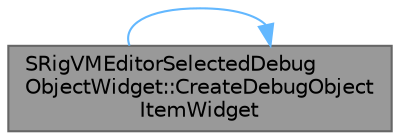 digraph "SRigVMEditorSelectedDebugObjectWidget::CreateDebugObjectItemWidget"
{
 // INTERACTIVE_SVG=YES
 // LATEX_PDF_SIZE
  bgcolor="transparent";
  edge [fontname=Helvetica,fontsize=10,labelfontname=Helvetica,labelfontsize=10];
  node [fontname=Helvetica,fontsize=10,shape=box,height=0.2,width=0.4];
  rankdir="RL";
  Node1 [id="Node000001",label="SRigVMEditorSelectedDebug\lObjectWidget::CreateDebugObject\lItemWidget",height=0.2,width=0.4,color="gray40", fillcolor="grey60", style="filled", fontcolor="black",tooltip="Called to create a widget for each debug object item."];
  Node1 -> Node1 [id="edge1_Node000001_Node000001",dir="back",color="steelblue1",style="solid",tooltip=" "];
}

